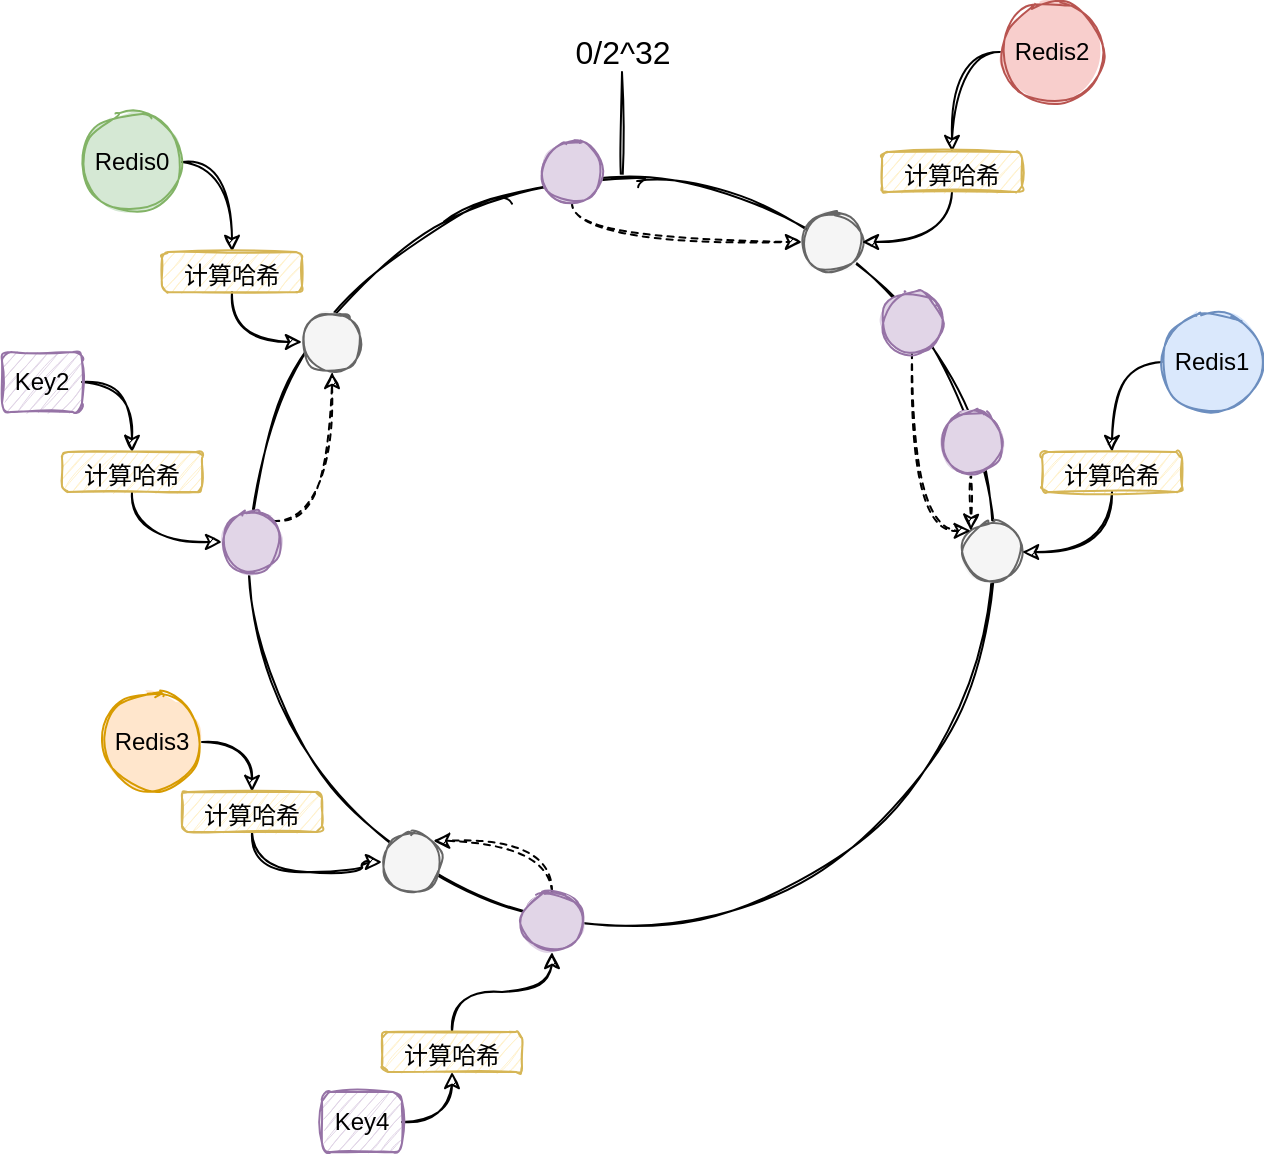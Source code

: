 <mxfile version="19.0.3" type="device"><diagram id="zjyeMrt95VeC9rqbR7My" name="第 1 页"><mxGraphModel dx="1422" dy="865" grid="1" gridSize="10" guides="1" tooltips="1" connect="1" arrows="1" fold="1" page="1" pageScale="1" pageWidth="827" pageHeight="1169" math="0" shadow="0"><root><mxCell id="0"/><mxCell id="1" parent="0"/><mxCell id="rDp0EKeIS96TzQDPAv4Y-17" style="edgeStyle=none;rounded=1;sketch=1;orthogonalLoop=1;jettySize=auto;html=1;endArrow=none;endFill=0;" parent="1" source="rDp0EKeIS96TzQDPAv4Y-1" edge="1"><mxGeometry relative="1" as="geometry"><mxPoint x="370" y="320" as="targetPoint"/></mxGeometry></mxCell><mxCell id="rDp0EKeIS96TzQDPAv4Y-1" value="" style="ellipse;whiteSpace=wrap;html=1;aspect=fixed;sketch=1;rounded=1;" parent="1" vertex="1"><mxGeometry x="190" y="380" width="360" height="360" as="geometry"/></mxCell><mxCell id="rDp0EKeIS96TzQDPAv4Y-39" style="edgeStyle=orthogonalEdgeStyle;curved=1;rounded=1;sketch=1;orthogonalLoop=1;jettySize=auto;html=1;exitX=0;exitY=0.5;exitDx=0;exitDy=0;entryX=0.5;entryY=0;entryDx=0;entryDy=0;fontSize=12;endArrow=classic;endFill=1;" parent="1" source="EqKAUDwTcxV_BYbS528k-2" target="rDp0EKeIS96TzQDPAv4Y-36" edge="1"><mxGeometry relative="1" as="geometry"/></mxCell><mxCell id="EqKAUDwTcxV_BYbS528k-2" value="Redis1" style="ellipse;whiteSpace=wrap;html=1;aspect=fixed;rounded=1;sketch=1;shadow=0;strokeColor=#6c8ebf;fillStyle=solid;fillColor=#dae8fc;" parent="1" vertex="1"><mxGeometry x="640" y="440" width="50" height="50" as="geometry"/></mxCell><mxCell id="rDp0EKeIS96TzQDPAv4Y-33" style="edgeStyle=orthogonalEdgeStyle;curved=1;rounded=1;sketch=1;orthogonalLoop=1;jettySize=auto;html=1;exitX=0;exitY=0.5;exitDx=0;exitDy=0;entryX=0.5;entryY=0;entryDx=0;entryDy=0;fontSize=12;endArrow=classic;endFill=1;" parent="1" source="EqKAUDwTcxV_BYbS528k-3" target="rDp0EKeIS96TzQDPAv4Y-32" edge="1"><mxGeometry relative="1" as="geometry"/></mxCell><mxCell id="EqKAUDwTcxV_BYbS528k-3" value="Redis2" style="ellipse;whiteSpace=wrap;html=1;aspect=fixed;rounded=1;sketch=1;strokeColor=#b85450;fillStyle=solid;fillColor=#f8cecc;" parent="1" vertex="1"><mxGeometry x="560" y="285" width="50" height="50" as="geometry"/></mxCell><mxCell id="rDp0EKeIS96TzQDPAv4Y-18" value="&lt;font style=&quot;font-size: 16px;&quot;&gt;0/2^32&lt;/font&gt;" style="text;html=1;align=center;verticalAlign=middle;resizable=0;points=[];autosize=1;strokeColor=none;fillColor=none;" parent="1" vertex="1"><mxGeometry x="340" y="300" width="60" height="20" as="geometry"/></mxCell><mxCell id="rDp0EKeIS96TzQDPAv4Y-30" style="edgeStyle=orthogonalEdgeStyle;curved=1;rounded=1;sketch=1;orthogonalLoop=1;jettySize=auto;html=1;exitX=1;exitY=0.5;exitDx=0;exitDy=0;entryX=0.5;entryY=0;entryDx=0;entryDy=0;fontSize=12;endArrow=classic;endFill=1;" parent="1" source="rDp0EKeIS96TzQDPAv4Y-19" target="rDp0EKeIS96TzQDPAv4Y-25" edge="1"><mxGeometry relative="1" as="geometry"/></mxCell><mxCell id="rDp0EKeIS96TzQDPAv4Y-19" value="Redis0" style="ellipse;whiteSpace=wrap;html=1;aspect=fixed;rounded=1;sketch=1;strokeColor=#82b366;fillStyle=solid;fillColor=#d5e8d4;" parent="1" vertex="1"><mxGeometry x="100" y="340" width="50" height="50" as="geometry"/></mxCell><mxCell id="rDp0EKeIS96TzQDPAv4Y-20" value="" style="ellipse;whiteSpace=wrap;html=1;aspect=fixed;rounded=1;shadow=0;sketch=1;fontSize=16;strokeColor=#666666;fillColor=#f5f5f5;fillStyle=solid;fontColor=#333333;" parent="1" vertex="1"><mxGeometry x="210" y="440" width="30" height="30" as="geometry"/></mxCell><mxCell id="rDp0EKeIS96TzQDPAv4Y-21" value="" style="ellipse;whiteSpace=wrap;html=1;aspect=fixed;rounded=1;shadow=0;sketch=1;fontSize=16;strokeColor=#666666;fillStyle=solid;fillColor=#f5f5f5;fontColor=#333333;" parent="1" vertex="1"><mxGeometry x="460" y="390" width="30" height="30" as="geometry"/></mxCell><mxCell id="rDp0EKeIS96TzQDPAv4Y-22" value="" style="ellipse;whiteSpace=wrap;html=1;aspect=fixed;rounded=1;shadow=0;sketch=1;fontSize=16;strokeColor=#666666;fillStyle=solid;fillColor=#f5f5f5;fontColor=#333333;" parent="1" vertex="1"><mxGeometry x="540" y="545" width="30" height="30" as="geometry"/></mxCell><mxCell id="rDp0EKeIS96TzQDPAv4Y-23" style="edgeStyle=none;rounded=1;sketch=1;orthogonalLoop=1;jettySize=auto;html=1;exitX=1;exitY=0.5;exitDx=0;exitDy=0;fontSize=16;endArrow=none;endFill=0;" parent="1" source="rDp0EKeIS96TzQDPAv4Y-19" target="rDp0EKeIS96TzQDPAv4Y-19" edge="1"><mxGeometry relative="1" as="geometry"/></mxCell><mxCell id="rDp0EKeIS96TzQDPAv4Y-31" style="edgeStyle=orthogonalEdgeStyle;curved=1;rounded=1;sketch=1;orthogonalLoop=1;jettySize=auto;html=1;exitX=0.5;exitY=1;exitDx=0;exitDy=0;entryX=0;entryY=0.5;entryDx=0;entryDy=0;fontSize=12;endArrow=classic;endFill=1;" parent="1" source="rDp0EKeIS96TzQDPAv4Y-25" target="rDp0EKeIS96TzQDPAv4Y-20" edge="1"><mxGeometry relative="1" as="geometry"/></mxCell><mxCell id="rDp0EKeIS96TzQDPAv4Y-25" value="&lt;font style=&quot;font-size: 12px;&quot;&gt;计算哈希&lt;/font&gt;" style="rounded=1;whiteSpace=wrap;html=1;shadow=0;sketch=1;fontSize=16;strokeColor=#d6b656;fillColor=#fff2cc;" parent="1" vertex="1"><mxGeometry x="140" y="410" width="70" height="20" as="geometry"/></mxCell><mxCell id="rDp0EKeIS96TzQDPAv4Y-35" style="edgeStyle=orthogonalEdgeStyle;curved=1;rounded=1;sketch=1;orthogonalLoop=1;jettySize=auto;html=1;exitX=0.5;exitY=1;exitDx=0;exitDy=0;entryX=1;entryY=0.5;entryDx=0;entryDy=0;fontSize=12;endArrow=classic;endFill=1;" parent="1" source="rDp0EKeIS96TzQDPAv4Y-32" target="rDp0EKeIS96TzQDPAv4Y-21" edge="1"><mxGeometry relative="1" as="geometry"/></mxCell><mxCell id="rDp0EKeIS96TzQDPAv4Y-32" value="&lt;font style=&quot;font-size: 12px;&quot;&gt;计算哈希&lt;/font&gt;" style="rounded=1;whiteSpace=wrap;html=1;shadow=0;sketch=1;fontSize=16;strokeColor=#d6b656;fillColor=#fff2cc;" parent="1" vertex="1"><mxGeometry x="500" y="360" width="70" height="20" as="geometry"/></mxCell><mxCell id="rDp0EKeIS96TzQDPAv4Y-38" style="edgeStyle=orthogonalEdgeStyle;curved=1;rounded=1;sketch=1;orthogonalLoop=1;jettySize=auto;html=1;exitX=0.5;exitY=1;exitDx=0;exitDy=0;entryX=1;entryY=0.5;entryDx=0;entryDy=0;fontSize=12;endArrow=classic;endFill=1;" parent="1" source="rDp0EKeIS96TzQDPAv4Y-36" target="rDp0EKeIS96TzQDPAv4Y-22" edge="1"><mxGeometry relative="1" as="geometry"/></mxCell><mxCell id="rDp0EKeIS96TzQDPAv4Y-36" value="&lt;font style=&quot;font-size: 12px;&quot;&gt;计算哈希&lt;/font&gt;" style="rounded=1;whiteSpace=wrap;html=1;shadow=0;sketch=1;fontSize=16;strokeColor=#d6b656;fillColor=#fff2cc;" parent="1" vertex="1"><mxGeometry x="580" y="510" width="70" height="20" as="geometry"/></mxCell><mxCell id="rDp0EKeIS96TzQDPAv4Y-43" style="edgeStyle=orthogonalEdgeStyle;curved=1;rounded=1;sketch=1;orthogonalLoop=1;jettySize=auto;html=1;exitX=1;exitY=0.5;exitDx=0;exitDy=0;entryX=0.5;entryY=0;entryDx=0;entryDy=0;fontSize=12;endArrow=classic;endFill=1;" parent="1" source="rDp0EKeIS96TzQDPAv4Y-47" target="rDp0EKeIS96TzQDPAv4Y-42" edge="1"><mxGeometry relative="1" as="geometry"><mxPoint x="100" y="465" as="sourcePoint"/></mxGeometry></mxCell><mxCell id="rDp0EKeIS96TzQDPAv4Y-57" style="edgeStyle=orthogonalEdgeStyle;curved=1;rounded=1;sketch=1;orthogonalLoop=1;jettySize=auto;html=1;exitX=1;exitY=0;exitDx=0;exitDy=0;entryX=0.5;entryY=1;entryDx=0;entryDy=0;dashed=1;fontSize=12;endArrow=classic;endFill=1;" parent="1" source="rDp0EKeIS96TzQDPAv4Y-41" target="rDp0EKeIS96TzQDPAv4Y-20" edge="1"><mxGeometry relative="1" as="geometry"/></mxCell><mxCell id="rDp0EKeIS96TzQDPAv4Y-41" value="" style="ellipse;whiteSpace=wrap;html=1;aspect=fixed;rounded=1;shadow=0;sketch=1;fontSize=16;strokeColor=#9673a6;fillStyle=solid;fillColor=#e1d5e7;" parent="1" vertex="1"><mxGeometry x="170" y="540" width="30" height="30" as="geometry"/></mxCell><mxCell id="rDp0EKeIS96TzQDPAv4Y-45" style="edgeStyle=orthogonalEdgeStyle;curved=1;rounded=1;sketch=1;orthogonalLoop=1;jettySize=auto;html=1;exitX=0.5;exitY=1;exitDx=0;exitDy=0;entryX=0;entryY=0.5;entryDx=0;entryDy=0;fontSize=12;endArrow=classic;endFill=1;" parent="1" source="rDp0EKeIS96TzQDPAv4Y-42" target="rDp0EKeIS96TzQDPAv4Y-41" edge="1"><mxGeometry relative="1" as="geometry"/></mxCell><mxCell id="rDp0EKeIS96TzQDPAv4Y-42" value="&lt;font style=&quot;font-size: 12px;&quot;&gt;计算哈希&lt;/font&gt;" style="rounded=1;whiteSpace=wrap;html=1;shadow=0;sketch=1;fontSize=16;strokeColor=#d6b656;fillColor=#fff2cc;" parent="1" vertex="1"><mxGeometry x="90" y="510" width="70" height="20" as="geometry"/></mxCell><mxCell id="rDp0EKeIS96TzQDPAv4Y-47" value="&lt;span style=&quot;&quot;&gt;Key2&lt;/span&gt;" style="rounded=1;whiteSpace=wrap;html=1;shadow=0;sketch=1;fontSize=12;strokeColor=#9673a6;fillColor=#e1d5e7;" parent="1" vertex="1"><mxGeometry x="60" y="460" width="40" height="30" as="geometry"/></mxCell><mxCell id="rDp0EKeIS96TzQDPAv4Y-58" style="edgeStyle=orthogonalEdgeStyle;curved=1;rounded=1;sketch=1;orthogonalLoop=1;jettySize=auto;html=1;exitX=0.5;exitY=0;exitDx=0;exitDy=0;dashed=1;fontSize=12;endArrow=classic;endFill=1;entryX=1;entryY=0;entryDx=0;entryDy=0;" parent="1" source="rDp0EKeIS96TzQDPAv4Y-48" target="GLq2oo8NFXTHL0O_TR_h-3" edge="1"><mxGeometry relative="1" as="geometry"/></mxCell><mxCell id="rDp0EKeIS96TzQDPAv4Y-48" value="" style="ellipse;whiteSpace=wrap;html=1;aspect=fixed;rounded=1;shadow=0;sketch=1;fontSize=16;strokeColor=#9673A6;fillStyle=solid;" parent="1" vertex="1"><mxGeometry x="320" y="730" width="30" height="30" as="geometry"/></mxCell><mxCell id="rDp0EKeIS96TzQDPAv4Y-49" style="edgeStyle=orthogonalEdgeStyle;curved=1;rounded=1;sketch=1;orthogonalLoop=1;jettySize=auto;html=1;exitX=1;exitY=0.5;exitDx=0;exitDy=0;entryX=0.5;entryY=1;entryDx=0;entryDy=0;fontSize=12;endArrow=classic;endFill=1;" parent="1" source="rDp0EKeIS96TzQDPAv4Y-52" target="rDp0EKeIS96TzQDPAv4Y-51" edge="1"><mxGeometry relative="1" as="geometry"><mxPoint x="260" y="775" as="sourcePoint"/></mxGeometry></mxCell><mxCell id="rDp0EKeIS96TzQDPAv4Y-50" style="edgeStyle=orthogonalEdgeStyle;curved=1;rounded=1;sketch=1;orthogonalLoop=1;jettySize=auto;html=1;exitX=0.5;exitY=0;exitDx=0;exitDy=0;entryX=0.5;entryY=1;entryDx=0;entryDy=0;fontSize=12;endArrow=classic;endFill=1;" parent="1" source="rDp0EKeIS96TzQDPAv4Y-51" target="rDp0EKeIS96TzQDPAv4Y-48" edge="1"><mxGeometry relative="1" as="geometry"><mxPoint x="330" y="865" as="targetPoint"/></mxGeometry></mxCell><mxCell id="rDp0EKeIS96TzQDPAv4Y-51" value="&lt;font style=&quot;font-size: 12px;&quot;&gt;计算哈希&lt;/font&gt;" style="rounded=1;whiteSpace=wrap;html=1;shadow=0;sketch=1;fontSize=16;strokeColor=#d6b656;fillColor=#fff2cc;" parent="1" vertex="1"><mxGeometry x="250" y="800" width="70" height="20" as="geometry"/></mxCell><mxCell id="rDp0EKeIS96TzQDPAv4Y-52" value="&lt;span style=&quot;&quot;&gt;Key4&lt;/span&gt;" style="rounded=1;whiteSpace=wrap;html=1;shadow=0;sketch=1;fontSize=12;strokeColor=#9673a6;fillColor=#e1d5e7;" parent="1" vertex="1"><mxGeometry x="220" y="830" width="40" height="30" as="geometry"/></mxCell><mxCell id="rDp0EKeIS96TzQDPAv4Y-69" style="edgeStyle=orthogonalEdgeStyle;curved=1;rounded=1;sketch=1;orthogonalLoop=1;jettySize=auto;html=1;exitX=0.5;exitY=1;exitDx=0;exitDy=0;entryX=0;entryY=0;entryDx=0;entryDy=0;dashed=1;fontSize=12;endArrow=classic;endFill=1;" parent="1" source="rDp0EKeIS96TzQDPAv4Y-60" target="rDp0EKeIS96TzQDPAv4Y-22" edge="1"><mxGeometry relative="1" as="geometry"/></mxCell><mxCell id="rDp0EKeIS96TzQDPAv4Y-60" value="" style="ellipse;whiteSpace=wrap;html=1;aspect=fixed;rounded=1;shadow=0;sketch=1;fontSize=16;strokeColor=#9673A6;" parent="1" vertex="1"><mxGeometry x="530" y="490" width="30" height="30" as="geometry"/></mxCell><mxCell id="rDp0EKeIS96TzQDPAv4Y-68" style="edgeStyle=orthogonalEdgeStyle;curved=1;rounded=1;sketch=1;orthogonalLoop=1;jettySize=auto;html=1;exitX=0.5;exitY=1;exitDx=0;exitDy=0;entryX=0;entryY=0;entryDx=0;entryDy=0;dashed=1;fontSize=12;endArrow=classic;endFill=1;" parent="1" source="rDp0EKeIS96TzQDPAv4Y-64" target="rDp0EKeIS96TzQDPAv4Y-22" edge="1"><mxGeometry relative="1" as="geometry"><Array as="points"><mxPoint x="515" y="549"/></Array></mxGeometry></mxCell><mxCell id="rDp0EKeIS96TzQDPAv4Y-64" value="" style="ellipse;whiteSpace=wrap;html=1;aspect=fixed;rounded=1;shadow=0;sketch=1;fontSize=16;strokeColor=#9673A6;" parent="1" vertex="1"><mxGeometry x="500" y="430" width="30" height="30" as="geometry"/></mxCell><mxCell id="rDp0EKeIS96TzQDPAv4Y-71" style="edgeStyle=orthogonalEdgeStyle;curved=1;rounded=1;sketch=1;orthogonalLoop=1;jettySize=auto;html=1;exitX=0.5;exitY=1;exitDx=0;exitDy=0;entryX=0;entryY=0.5;entryDx=0;entryDy=0;dashed=1;fontSize=12;endArrow=classic;endFill=1;" parent="1" source="rDp0EKeIS96TzQDPAv4Y-70" target="rDp0EKeIS96TzQDPAv4Y-21" edge="1"><mxGeometry relative="1" as="geometry"/></mxCell><mxCell id="rDp0EKeIS96TzQDPAv4Y-70" value="" style="ellipse;whiteSpace=wrap;html=1;aspect=fixed;rounded=1;shadow=0;sketch=1;fontSize=16;strokeColor=#9673A6;" parent="1" vertex="1"><mxGeometry x="330" y="355" width="30" height="30" as="geometry"/></mxCell><mxCell id="GLq2oo8NFXTHL0O_TR_h-1" style="edgeStyle=orthogonalEdgeStyle;curved=1;rounded=1;sketch=1;orthogonalLoop=1;jettySize=auto;html=1;exitX=1;exitY=0.5;exitDx=0;exitDy=0;entryX=0.5;entryY=0;entryDx=0;entryDy=0;fontSize=12;endArrow=classic;endFill=1;" edge="1" parent="1" source="GLq2oo8NFXTHL0O_TR_h-2" target="GLq2oo8NFXTHL0O_TR_h-6"><mxGeometry relative="1" as="geometry"/></mxCell><mxCell id="GLq2oo8NFXTHL0O_TR_h-2" value="Redis3" style="ellipse;whiteSpace=wrap;html=1;aspect=fixed;rounded=1;sketch=1;strokeColor=#d79b00;fillStyle=solid;fillColor=#ffe6cc;" vertex="1" parent="1"><mxGeometry x="110" y="630" width="50" height="50" as="geometry"/></mxCell><mxCell id="GLq2oo8NFXTHL0O_TR_h-3" value="" style="ellipse;whiteSpace=wrap;html=1;aspect=fixed;rounded=1;shadow=0;sketch=1;fontSize=16;strokeColor=#666666;fillStyle=solid;fillColor=#f5f5f5;fontColor=#333333;" vertex="1" parent="1"><mxGeometry x="250" y="700" width="30" height="30" as="geometry"/></mxCell><mxCell id="GLq2oo8NFXTHL0O_TR_h-4" style="edgeStyle=none;rounded=1;sketch=1;orthogonalLoop=1;jettySize=auto;html=1;exitX=1;exitY=0.5;exitDx=0;exitDy=0;fontSize=16;endArrow=none;endFill=0;" edge="1" parent="1" source="GLq2oo8NFXTHL0O_TR_h-2" target="GLq2oo8NFXTHL0O_TR_h-2"><mxGeometry relative="1" as="geometry"/></mxCell><mxCell id="GLq2oo8NFXTHL0O_TR_h-5" style="edgeStyle=orthogonalEdgeStyle;curved=1;rounded=1;sketch=1;orthogonalLoop=1;jettySize=auto;html=1;exitX=0.5;exitY=1;exitDx=0;exitDy=0;entryX=0;entryY=0.5;entryDx=0;entryDy=0;fontSize=12;endArrow=classic;endFill=1;" edge="1" parent="1" source="GLq2oo8NFXTHL0O_TR_h-6" target="GLq2oo8NFXTHL0O_TR_h-3"><mxGeometry relative="1" as="geometry"/></mxCell><mxCell id="GLq2oo8NFXTHL0O_TR_h-6" value="&lt;font style=&quot;font-size: 12px;&quot;&gt;计算哈希&lt;/font&gt;" style="rounded=1;whiteSpace=wrap;html=1;shadow=0;sketch=1;fontSize=16;strokeColor=#d6b656;fillColor=#fff2cc;" vertex="1" parent="1"><mxGeometry x="150" y="680" width="70" height="20" as="geometry"/></mxCell><mxCell id="GLq2oo8NFXTHL0O_TR_h-7" value="" style="ellipse;whiteSpace=wrap;html=1;aspect=fixed;rounded=1;shadow=0;sketch=1;fontSize=16;strokeColor=#9673a6;fillStyle=solid;fillColor=#e1d5e7;" vertex="1" parent="1"><mxGeometry x="330" y="355" width="30" height="30" as="geometry"/></mxCell><mxCell id="GLq2oo8NFXTHL0O_TR_h-8" value="" style="ellipse;whiteSpace=wrap;html=1;aspect=fixed;rounded=1;shadow=0;sketch=1;fontSize=16;strokeColor=#9673a6;fillStyle=solid;fillColor=#e1d5e7;" vertex="1" parent="1"><mxGeometry x="500" y="430" width="30" height="30" as="geometry"/></mxCell><mxCell id="GLq2oo8NFXTHL0O_TR_h-9" value="" style="ellipse;whiteSpace=wrap;html=1;aspect=fixed;rounded=1;shadow=0;sketch=1;fontSize=16;strokeColor=#9673a6;fillStyle=solid;fillColor=#e1d5e7;" vertex="1" parent="1"><mxGeometry x="530" y="490" width="30" height="30" as="geometry"/></mxCell><mxCell id="GLq2oo8NFXTHL0O_TR_h-10" value="" style="ellipse;whiteSpace=wrap;html=1;aspect=fixed;rounded=1;shadow=0;sketch=1;fontSize=16;strokeColor=#9673a6;fillStyle=solid;fillColor=#e1d5e7;" vertex="1" parent="1"><mxGeometry x="320" y="730" width="30" height="30" as="geometry"/></mxCell></root></mxGraphModel></diagram></mxfile>